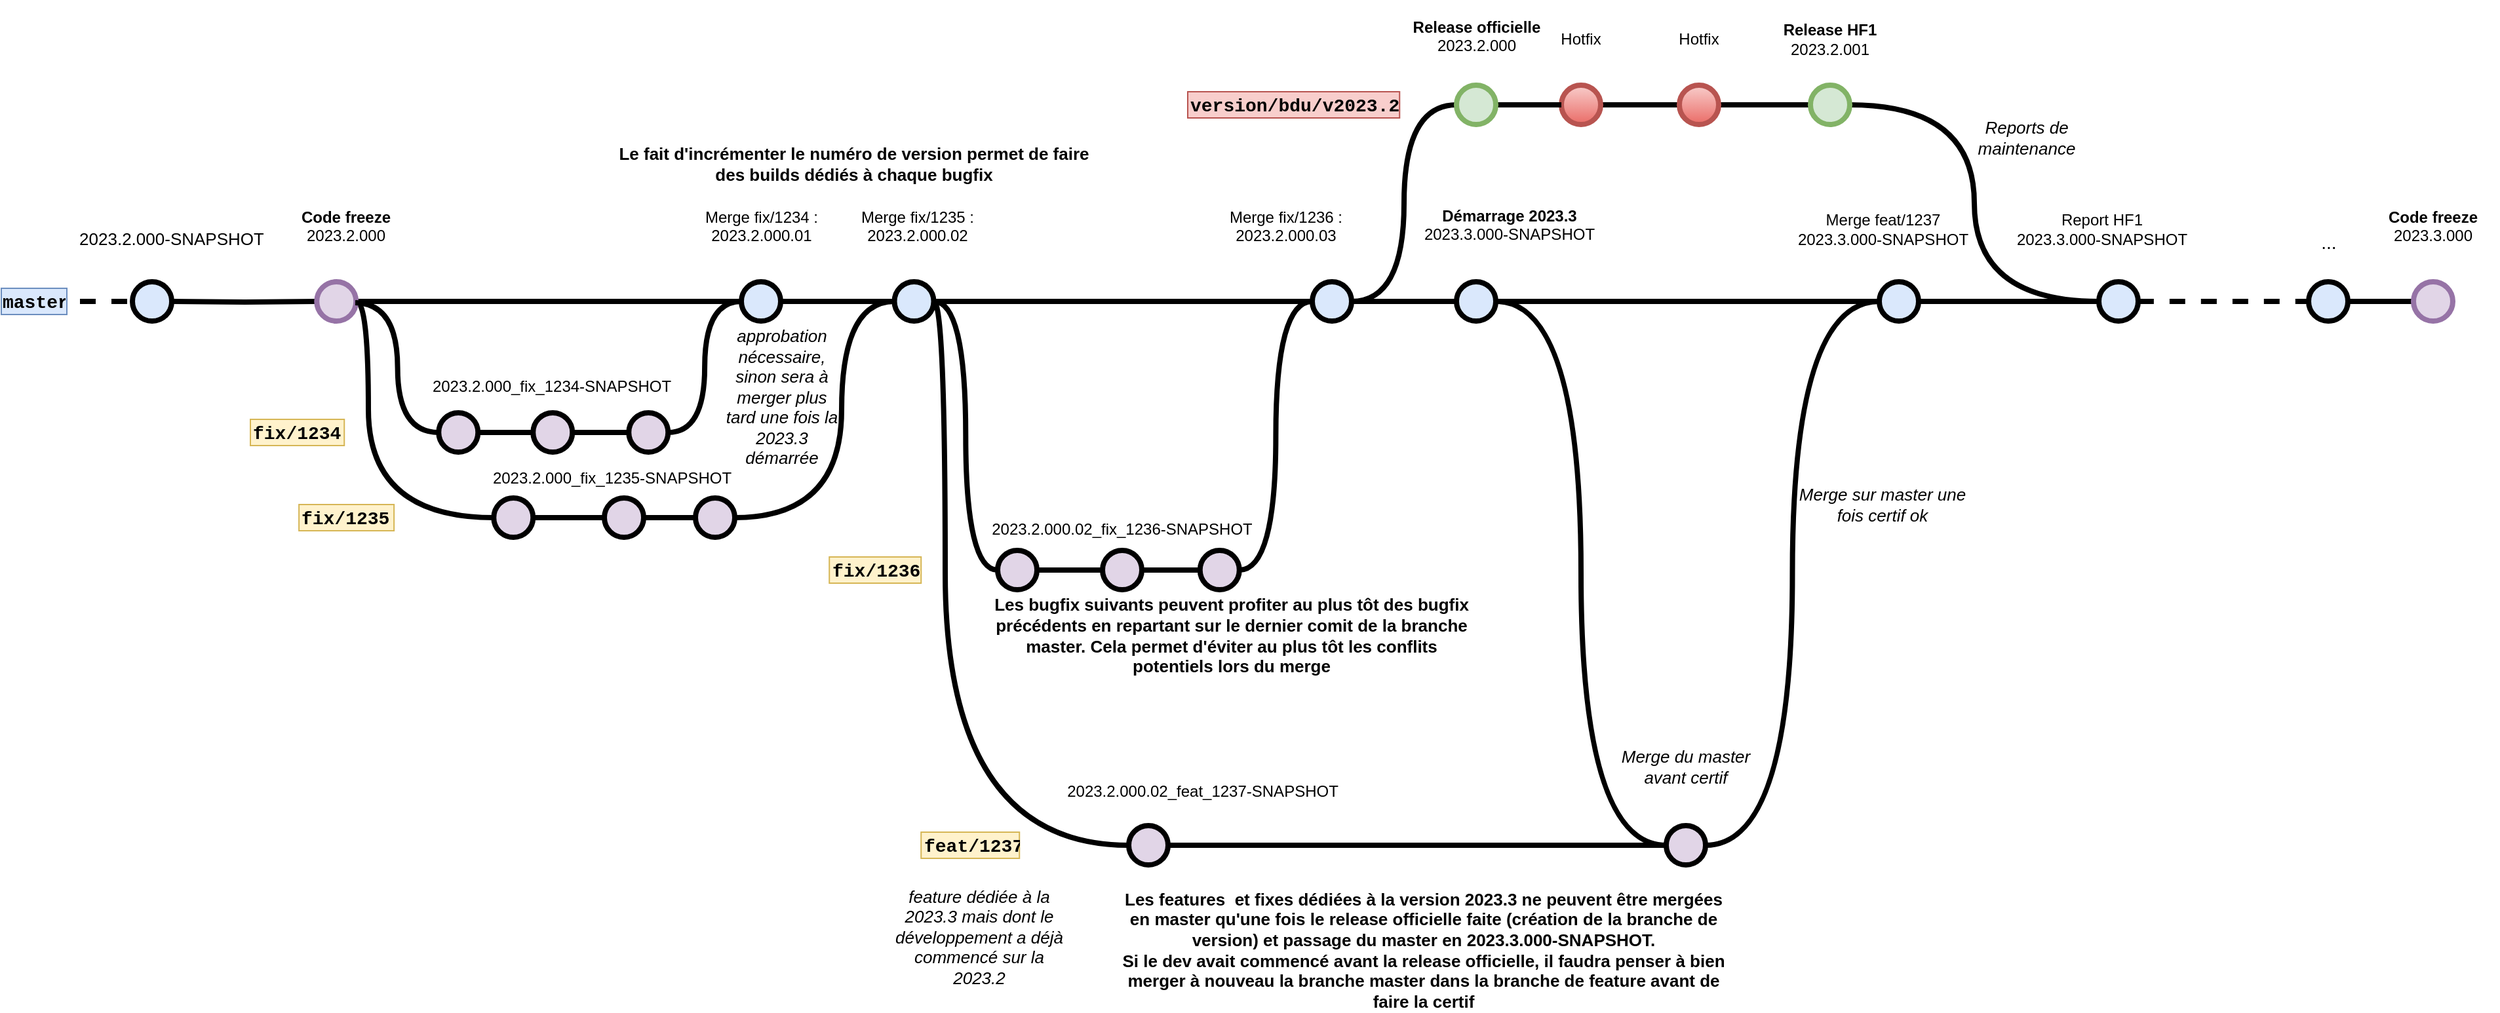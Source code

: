 <mxfile version="21.3.7" type="github">
  <diagram id="yPxyJZ8AM_hMuL3Unpa9" name="simple gitflow">
    <mxGraphModel dx="1912" dy="1072" grid="1" gridSize="10" guides="1" tooltips="1" connect="1" arrows="1" fold="1" page="1" pageScale="1" pageWidth="1100" pageHeight="850" math="0" shadow="0">
      <root>
        <mxCell id="0" />
        <mxCell id="1" parent="0" />
        <mxCell id="kNyc37dz9Y1JkBd23-l--1" value="" style="edgeStyle=orthogonalEdgeStyle;rounded=0;html=1;jettySize=auto;orthogonalLoop=1;plain-blue;endArrow=none;endFill=0;strokeWidth=4;strokeColor=#000000;" parent="1" target="kNyc37dz9Y1JkBd23-l--5" edge="1">
          <mxGeometry x="144.5" y="250" as="geometry">
            <mxPoint x="140" y="250" as="sourcePoint" />
          </mxGeometry>
        </mxCell>
        <mxCell id="kNyc37dz9Y1JkBd23-l--4" value="" style="edgeStyle=orthogonalEdgeStyle;curved=1;rounded=0;orthogonalLoop=1;jettySize=auto;html=1;endArrow=none;endFill=0;strokeWidth=4;fontFamily=Courier New;fontSize=16;" parent="1" source="kNyc37dz9Y1JkBd23-l--5" target="kNyc37dz9Y1JkBd23-l--8" edge="1">
          <mxGeometry relative="1" as="geometry" />
        </mxCell>
        <mxCell id="kNyc37dz9Y1JkBd23-l--71" style="edgeStyle=orthogonalEdgeStyle;shape=connector;curved=1;rounded=0;orthogonalLoop=1;jettySize=auto;html=1;entryX=0;entryY=0.5;entryDx=0;entryDy=0;entryPerimeter=0;labelBackgroundColor=default;strokeColor=default;strokeWidth=4;fontFamily=Courier New;fontSize=16;fontColor=default;endArrow=none;endFill=0;" parent="1" source="kNyc37dz9Y1JkBd23-l--5" target="kNyc37dz9Y1JkBd23-l--38" edge="1">
          <mxGeometry relative="1" as="geometry">
            <Array as="points">
              <mxPoint x="290" y="250" />
              <mxPoint x="290" y="415" />
            </Array>
          </mxGeometry>
        </mxCell>
        <mxCell id="kNyc37dz9Y1JkBd23-l--5" value="" style="verticalLabelPosition=bottom;verticalAlign=top;html=1;strokeWidth=4;shape=mxgraph.flowchart.on-page_reference;strokeColor=#9673a6;fillColor=#e1d5e7;" parent="1" vertex="1">
          <mxGeometry x="250.62" y="235" width="30" height="30" as="geometry" />
        </mxCell>
        <mxCell id="kNyc37dz9Y1JkBd23-l--57" value="" style="edgeStyle=orthogonalEdgeStyle;shape=connector;curved=1;rounded=0;orthogonalLoop=1;jettySize=auto;html=1;labelBackgroundColor=default;strokeColor=default;strokeWidth=4;fontFamily=Courier New;fontSize=16;fontColor=default;endArrow=none;endFill=0;" parent="1" source="kNyc37dz9Y1JkBd23-l--8" target="kNyc37dz9Y1JkBd23-l--53" edge="1">
          <mxGeometry relative="1" as="geometry" />
        </mxCell>
        <mxCell id="kNyc37dz9Y1JkBd23-l--8" value="" style="verticalLabelPosition=bottom;verticalAlign=top;html=1;strokeWidth=4;shape=mxgraph.flowchart.on-page_reference;plain-blue;gradientColor=none;strokeColor=#000000;" parent="1" vertex="1">
          <mxGeometry x="574.5" y="235" width="30" height="30" as="geometry" />
        </mxCell>
        <mxCell id="kNyc37dz9Y1JkBd23-l--12" value="" style="edgeStyle=orthogonalEdgeStyle;rounded=0;html=1;jettySize=auto;orthogonalLoop=1;strokeWidth=4;endArrow=none;endFill=0;dashed=1;" parent="1" edge="1">
          <mxGeometry x="44.5" y="250" as="geometry">
            <mxPoint x="70" y="250" as="sourcePoint" />
            <mxPoint x="114.5" y="250" as="targetPoint" />
          </mxGeometry>
        </mxCell>
        <mxCell id="kNyc37dz9Y1JkBd23-l--13" value="master" style="text;html=1;strokeColor=#6c8ebf;fillColor=#dae8fc;align=center;verticalAlign=middle;whiteSpace=wrap;overflow=hidden;fontSize=14;fontStyle=1;fontFamily=Courier New;" parent="1" vertex="1">
          <mxGeometry x="10" y="240" width="50" height="20" as="geometry" />
        </mxCell>
        <mxCell id="kNyc37dz9Y1JkBd23-l--14" style="edgeStyle=orthogonalEdgeStyle;curved=1;rounded=0;html=1;exitX=1;exitY=0.5;exitPerimeter=0;entryX=0;entryY=0.5;entryPerimeter=0;endArrow=none;endFill=0;jettySize=auto;orthogonalLoop=1;strokeWidth=4;fontSize=15;" parent="1" source="kNyc37dz9Y1JkBd23-l--15" target="kNyc37dz9Y1JkBd23-l--17" edge="1">
          <mxGeometry relative="1" as="geometry" />
        </mxCell>
        <mxCell id="kNyc37dz9Y1JkBd23-l--15" value="" style="verticalLabelPosition=bottom;verticalAlign=top;html=1;strokeWidth=4;shape=mxgraph.flowchart.on-page_reference;plain-purple;gradientColor=none;strokeColor=#000000;" parent="1" vertex="1">
          <mxGeometry x="343.63" y="335" width="30" height="30" as="geometry" />
        </mxCell>
        <mxCell id="kNyc37dz9Y1JkBd23-l--16" style="edgeStyle=orthogonalEdgeStyle;curved=1;rounded=0;html=1;exitX=1;exitY=0.5;exitPerimeter=0;entryX=0;entryY=0.5;entryPerimeter=0;endArrow=none;endFill=0;jettySize=auto;orthogonalLoop=1;strokeWidth=4;fontSize=15;" parent="1" source="kNyc37dz9Y1JkBd23-l--17" target="kNyc37dz9Y1JkBd23-l--19" edge="1">
          <mxGeometry relative="1" as="geometry" />
        </mxCell>
        <mxCell id="kNyc37dz9Y1JkBd23-l--17" value="" style="verticalLabelPosition=bottom;verticalAlign=top;html=1;strokeWidth=4;shape=mxgraph.flowchart.on-page_reference;plain-purple;gradientColor=none;strokeColor=#000000;" parent="1" vertex="1">
          <mxGeometry x="415.63" y="335" width="30" height="30" as="geometry" />
        </mxCell>
        <mxCell id="kNyc37dz9Y1JkBd23-l--19" value="" style="verticalLabelPosition=bottom;verticalAlign=top;html=1;strokeWidth=4;shape=mxgraph.flowchart.on-page_reference;plain-purple;gradientColor=none;strokeColor=#000000;" parent="1" vertex="1">
          <mxGeometry x="488.63" y="335" width="30" height="30" as="geometry" />
        </mxCell>
        <mxCell id="kNyc37dz9Y1JkBd23-l--20" value="&lt;div&gt;fix/1234&lt;/div&gt;" style="text;html=1;strokeColor=#d6b656;fillColor=#fff2cc;align=left;verticalAlign=middle;whiteSpace=wrap;overflow=hidden;fontSize=14;fontStyle=1;fontFamily=Courier New;" parent="1" vertex="1">
          <mxGeometry x="200" y="340" width="71.62" height="20" as="geometry" />
        </mxCell>
        <mxCell id="kNyc37dz9Y1JkBd23-l--23" value="&lt;div style=&quot;font-size: 13px;&quot;&gt;2023.2.000-SNAPSHOT&lt;/div&gt;&lt;div style=&quot;font-size: 13px;&quot;&gt;&lt;br style=&quot;font-size: 13px;&quot;&gt;&lt;/div&gt;" style="text;html=1;strokeColor=none;fillColor=none;align=center;verticalAlign=middle;whiteSpace=wrap;overflow=hidden;fontSize=13;" parent="1" vertex="1">
          <mxGeometry x="59.5" y="185" width="160" height="50" as="geometry" />
        </mxCell>
        <mxCell id="kNyc37dz9Y1JkBd23-l--30" value="&lt;div style=&quot;font-size: 12px;&quot;&gt;&lt;b&gt;Code freeze&lt;/b&gt; &lt;br style=&quot;font-size: 12px;&quot;&gt;&lt;/div&gt;&lt;div style=&quot;font-size: 12px;&quot;&gt;2023.2.000&lt;/div&gt;&lt;div style=&quot;font-size: 12px;&quot;&gt;&lt;br style=&quot;font-size: 12px;&quot;&gt;&lt;/div&gt;" style="text;html=1;strokeColor=none;fillColor=none;align=center;verticalAlign=middle;whiteSpace=wrap;overflow=hidden;fontSize=12;" parent="1" vertex="1">
          <mxGeometry x="223.31" y="160" width="100" height="80" as="geometry" />
        </mxCell>
        <mxCell id="kNyc37dz9Y1JkBd23-l--33" style="edgeStyle=orthogonalEdgeStyle;curved=1;rounded=0;html=1;entryX=0;entryY=0.5;entryPerimeter=0;endArrow=none;endFill=0;jettySize=auto;orthogonalLoop=1;strokeWidth=4;fontSize=15;entryDx=0;entryDy=0;" parent="1" target="kNyc37dz9Y1JkBd23-l--15" edge="1">
          <mxGeometry relative="1" as="geometry">
            <mxPoint x="280" y="251" as="sourcePoint" />
            <mxPoint x="477" y="330" as="targetPoint" />
          </mxGeometry>
        </mxCell>
        <mxCell id="kNyc37dz9Y1JkBd23-l--35" style="edgeStyle=orthogonalEdgeStyle;curved=1;rounded=0;html=1;entryX=0;entryY=0.5;entryPerimeter=0;endArrow=none;endFill=0;jettySize=auto;orthogonalLoop=1;strokeWidth=4;fontSize=15;entryDx=0;entryDy=0;" parent="1" source="kNyc37dz9Y1JkBd23-l--19" target="kNyc37dz9Y1JkBd23-l--8" edge="1">
          <mxGeometry relative="1" as="geometry">
            <mxPoint x="678.75" y="350" as="sourcePoint" />
            <mxPoint x="720.75" y="270" as="targetPoint" />
          </mxGeometry>
        </mxCell>
        <mxCell id="kNyc37dz9Y1JkBd23-l--36" value="&lt;div style=&quot;font-size: 12px;&quot;&gt;Merge fix/1234 :&lt;br style=&quot;font-size: 12px;&quot;&gt;&lt;/div&gt;&lt;div style=&quot;font-size: 12px;&quot;&gt;2023.2.000.01&lt;/div&gt;&lt;div style=&quot;font-size: 12px;&quot;&gt;&lt;br style=&quot;font-size: 12px;&quot;&gt;&lt;/div&gt;" style="text;html=1;strokeColor=none;fillColor=none;align=center;verticalAlign=middle;whiteSpace=wrap;overflow=hidden;fontSize=12;" parent="1" vertex="1">
          <mxGeometry x="539.5" y="175" width="100" height="50" as="geometry" />
        </mxCell>
        <mxCell id="kNyc37dz9Y1JkBd23-l--37" style="edgeStyle=orthogonalEdgeStyle;curved=1;rounded=0;html=1;exitX=1;exitY=0.5;exitPerimeter=0;entryX=0;entryY=0.5;entryPerimeter=0;endArrow=none;endFill=0;jettySize=auto;orthogonalLoop=1;strokeWidth=4;fontSize=15;" parent="1" source="kNyc37dz9Y1JkBd23-l--38" target="kNyc37dz9Y1JkBd23-l--40" edge="1">
          <mxGeometry relative="1" as="geometry" />
        </mxCell>
        <mxCell id="kNyc37dz9Y1JkBd23-l--38" value="" style="verticalLabelPosition=bottom;verticalAlign=top;html=1;strokeWidth=4;shape=mxgraph.flowchart.on-page_reference;plain-purple;gradientColor=none;strokeColor=#000000;" parent="1" vertex="1">
          <mxGeometry x="385.63" y="400" width="30" height="30" as="geometry" />
        </mxCell>
        <mxCell id="kNyc37dz9Y1JkBd23-l--39" style="edgeStyle=orthogonalEdgeStyle;curved=1;rounded=0;html=1;exitX=1;exitY=0.5;exitPerimeter=0;entryX=0;entryY=0.5;entryPerimeter=0;endArrow=none;endFill=0;jettySize=auto;orthogonalLoop=1;strokeWidth=4;fontSize=15;" parent="1" source="kNyc37dz9Y1JkBd23-l--40" target="kNyc37dz9Y1JkBd23-l--41" edge="1">
          <mxGeometry relative="1" as="geometry" />
        </mxCell>
        <mxCell id="kNyc37dz9Y1JkBd23-l--40" value="" style="verticalLabelPosition=bottom;verticalAlign=top;html=1;strokeWidth=4;shape=mxgraph.flowchart.on-page_reference;plain-purple;gradientColor=none;strokeColor=#000000;" parent="1" vertex="1">
          <mxGeometry x="470" y="400" width="30" height="30" as="geometry" />
        </mxCell>
        <mxCell id="kNyc37dz9Y1JkBd23-l--59" style="edgeStyle=orthogonalEdgeStyle;shape=connector;curved=1;rounded=0;orthogonalLoop=1;jettySize=auto;html=1;entryX=0;entryY=0.5;entryDx=0;entryDy=0;entryPerimeter=0;labelBackgroundColor=default;strokeColor=default;strokeWidth=4;fontFamily=Courier New;fontSize=16;fontColor=default;endArrow=none;endFill=0;" parent="1" source="kNyc37dz9Y1JkBd23-l--41" target="kNyc37dz9Y1JkBd23-l--53" edge="1">
          <mxGeometry relative="1" as="geometry">
            <Array as="points">
              <mxPoint x="651" y="415" />
              <mxPoint x="651" y="250" />
            </Array>
          </mxGeometry>
        </mxCell>
        <mxCell id="kNyc37dz9Y1JkBd23-l--41" value="" style="verticalLabelPosition=bottom;verticalAlign=top;html=1;strokeWidth=4;shape=mxgraph.flowchart.on-page_reference;plain-purple;gradientColor=none;strokeColor=#000000;" parent="1" vertex="1">
          <mxGeometry x="539.5" y="400" width="30" height="30" as="geometry" />
        </mxCell>
        <mxCell id="kNyc37dz9Y1JkBd23-l--42" value="&lt;div&gt;fix/1235&lt;/div&gt;" style="text;html=1;strokeColor=#d6b656;fillColor=#fff2cc;align=left;verticalAlign=middle;whiteSpace=wrap;overflow=hidden;fontSize=14;fontStyle=1;fontFamily=Courier New;" parent="1" vertex="1">
          <mxGeometry x="237.06" y="405" width="72.5" height="20" as="geometry" />
        </mxCell>
        <mxCell id="kNyc37dz9Y1JkBd23-l--62" value="" style="edgeStyle=orthogonalEdgeStyle;shape=connector;curved=1;rounded=0;orthogonalLoop=1;jettySize=auto;html=1;labelBackgroundColor=default;strokeColor=default;strokeWidth=4;fontFamily=Courier New;fontSize=16;fontColor=default;endArrow=none;endFill=0;" parent="1" source="kNyc37dz9Y1JkBd23-l--53" target="kNyc37dz9Y1JkBd23-l--61" edge="1">
          <mxGeometry relative="1" as="geometry" />
        </mxCell>
        <mxCell id="kNyc37dz9Y1JkBd23-l--68" style="edgeStyle=orthogonalEdgeStyle;shape=connector;curved=1;rounded=0;orthogonalLoop=1;jettySize=auto;html=1;entryX=0;entryY=0.5;entryDx=0;entryDy=0;entryPerimeter=0;labelBackgroundColor=default;strokeColor=default;strokeWidth=4;fontFamily=Courier New;fontSize=16;fontColor=default;endArrow=none;endFill=0;" parent="1" source="kNyc37dz9Y1JkBd23-l--53" target="kNyc37dz9Y1JkBd23-l--64" edge="1">
          <mxGeometry relative="1" as="geometry" />
        </mxCell>
        <mxCell id="kNyc37dz9Y1JkBd23-l--53" value="" style="verticalLabelPosition=bottom;verticalAlign=top;html=1;strokeWidth=4;shape=mxgraph.flowchart.on-page_reference;plain-blue;gradientColor=none;strokeColor=#000000;" parent="1" vertex="1">
          <mxGeometry x="691.25" y="235" width="30" height="30" as="geometry" />
        </mxCell>
        <mxCell id="kNyc37dz9Y1JkBd23-l--60" value="&lt;div style=&quot;font-size: 12px;&quot;&gt;Merge fix/1235 :&lt;br style=&quot;font-size: 12px;&quot;&gt;&lt;/div&gt;&lt;div style=&quot;font-size: 12px;&quot;&gt;2023.2.000.02&lt;/div&gt;&lt;div style=&quot;font-size: 12px;&quot;&gt;&lt;br style=&quot;font-size: 12px;&quot;&gt;&lt;/div&gt;" style="text;html=1;strokeColor=none;fillColor=none;align=center;verticalAlign=middle;whiteSpace=wrap;overflow=hidden;fontSize=12;" parent="1" vertex="1">
          <mxGeometry x="659" y="160" width="100" height="80" as="geometry" />
        </mxCell>
        <mxCell id="kNyc37dz9Y1JkBd23-l--83" style="edgeStyle=orthogonalEdgeStyle;shape=connector;curved=1;rounded=0;orthogonalLoop=1;jettySize=auto;html=1;entryX=0;entryY=0.5;entryDx=0;entryDy=0;entryPerimeter=0;labelBackgroundColor=default;strokeColor=default;strokeWidth=4;fontFamily=Courier New;fontSize=16;fontColor=default;endArrow=none;endFill=0;" parent="1" source="kNyc37dz9Y1JkBd23-l--61" target="kNyc37dz9Y1JkBd23-l--84" edge="1">
          <mxGeometry relative="1" as="geometry">
            <mxPoint x="1100" y="100" as="targetPoint" />
          </mxGeometry>
        </mxCell>
        <mxCell id="kNyc37dz9Y1JkBd23-l--105" style="edgeStyle=orthogonalEdgeStyle;shape=connector;curved=1;rounded=0;orthogonalLoop=1;jettySize=auto;html=1;entryX=0;entryY=0.5;entryDx=0;entryDy=0;entryPerimeter=0;labelBackgroundColor=default;strokeColor=default;strokeWidth=4;fontFamily=Courier New;fontSize=16;fontColor=default;endArrow=none;endFill=0;" parent="1" source="kNyc37dz9Y1JkBd23-l--61" target="kNyc37dz9Y1JkBd23-l--100" edge="1">
          <mxGeometry relative="1" as="geometry" />
        </mxCell>
        <mxCell id="kNyc37dz9Y1JkBd23-l--61" value="" style="verticalLabelPosition=bottom;verticalAlign=top;html=1;strokeWidth=4;shape=mxgraph.flowchart.on-page_reference;plain-blue;gradientColor=none;strokeColor=#000000;" parent="1" vertex="1">
          <mxGeometry x="1010" y="235" width="30" height="30" as="geometry" />
        </mxCell>
        <mxCell id="kNyc37dz9Y1JkBd23-l--63" style="edgeStyle=orthogonalEdgeStyle;curved=1;rounded=0;html=1;exitX=1;exitY=0.5;exitPerimeter=0;entryX=0;entryY=0.5;entryPerimeter=0;endArrow=none;endFill=0;jettySize=auto;orthogonalLoop=1;strokeWidth=4;fontSize=15;" parent="1" source="kNyc37dz9Y1JkBd23-l--64" target="kNyc37dz9Y1JkBd23-l--66" edge="1">
          <mxGeometry relative="1" as="geometry" />
        </mxCell>
        <mxCell id="kNyc37dz9Y1JkBd23-l--64" value="" style="verticalLabelPosition=bottom;verticalAlign=top;html=1;strokeWidth=4;shape=mxgraph.flowchart.on-page_reference;plain-purple;gradientColor=none;strokeColor=#000000;" parent="1" vertex="1">
          <mxGeometry x="770" y="440" width="30" height="30" as="geometry" />
        </mxCell>
        <mxCell id="kNyc37dz9Y1JkBd23-l--65" style="edgeStyle=orthogonalEdgeStyle;curved=1;rounded=0;html=1;exitX=1;exitY=0.5;exitPerimeter=0;entryX=0;entryY=0.5;entryPerimeter=0;endArrow=none;endFill=0;jettySize=auto;orthogonalLoop=1;strokeWidth=4;fontSize=15;" parent="1" source="kNyc37dz9Y1JkBd23-l--66" target="kNyc37dz9Y1JkBd23-l--67" edge="1">
          <mxGeometry relative="1" as="geometry" />
        </mxCell>
        <mxCell id="kNyc37dz9Y1JkBd23-l--66" value="" style="verticalLabelPosition=bottom;verticalAlign=top;html=1;strokeWidth=4;shape=mxgraph.flowchart.on-page_reference;plain-purple;gradientColor=none;strokeColor=#000000;" parent="1" vertex="1">
          <mxGeometry x="850" y="440" width="30" height="30" as="geometry" />
        </mxCell>
        <mxCell id="kNyc37dz9Y1JkBd23-l--69" style="edgeStyle=orthogonalEdgeStyle;shape=connector;curved=1;rounded=0;orthogonalLoop=1;jettySize=auto;html=1;entryX=0;entryY=0.5;entryDx=0;entryDy=0;entryPerimeter=0;labelBackgroundColor=default;strokeColor=default;strokeWidth=4;fontFamily=Courier New;fontSize=16;fontColor=default;endArrow=none;endFill=0;" parent="1" source="kNyc37dz9Y1JkBd23-l--67" target="kNyc37dz9Y1JkBd23-l--61" edge="1">
          <mxGeometry relative="1" as="geometry" />
        </mxCell>
        <mxCell id="kNyc37dz9Y1JkBd23-l--67" value="" style="verticalLabelPosition=bottom;verticalAlign=top;html=1;strokeWidth=4;shape=mxgraph.flowchart.on-page_reference;plain-purple;gradientColor=none;strokeColor=#000000;" parent="1" vertex="1">
          <mxGeometry x="924.37" y="440" width="30" height="30" as="geometry" />
        </mxCell>
        <mxCell id="kNyc37dz9Y1JkBd23-l--70" value="&lt;div style=&quot;font-size: 12px;&quot;&gt;Merge fix/1236 :&lt;br style=&quot;font-size: 12px;&quot;&gt;&lt;/div&gt;&lt;div style=&quot;font-size: 12px;&quot;&gt;2023.2.000.03&lt;/div&gt;&lt;div style=&quot;font-size: 12px;&quot;&gt;&lt;br style=&quot;font-size: 12px;&quot;&gt;&lt;/div&gt;" style="text;html=1;strokeColor=none;fillColor=none;align=center;verticalAlign=middle;whiteSpace=wrap;overflow=hidden;fontSize=12;" parent="1" vertex="1">
          <mxGeometry x="940" y="160" width="100" height="80" as="geometry" />
        </mxCell>
        <mxCell id="kNyc37dz9Y1JkBd23-l--93" value="" style="edgeStyle=orthogonalEdgeStyle;shape=connector;curved=1;rounded=0;orthogonalLoop=1;jettySize=auto;html=1;labelBackgroundColor=default;strokeColor=default;strokeWidth=4;fontFamily=Courier New;fontSize=16;fontColor=default;endArrow=none;endFill=0;" parent="1" source="kNyc37dz9Y1JkBd23-l--82" target="kNyc37dz9Y1JkBd23-l--90" edge="1">
          <mxGeometry relative="1" as="geometry" />
        </mxCell>
        <mxCell id="kNyc37dz9Y1JkBd23-l--82" value="" style="verticalLabelPosition=bottom;verticalAlign=top;html=1;strokeWidth=4;shape=mxgraph.flowchart.on-page_reference;plain-blue;gradientColor=#EA6B66;strokeColor=#B85450;fillColor=#F8CECC;" parent="1" vertex="1">
          <mxGeometry x="1200" y="85" width="30" height="30" as="geometry" />
        </mxCell>
        <mxCell id="kNyc37dz9Y1JkBd23-l--86" style="edgeStyle=orthogonalEdgeStyle;shape=connector;curved=1;rounded=0;orthogonalLoop=1;jettySize=auto;html=1;entryX=0;entryY=0.5;entryDx=0;entryDy=0;entryPerimeter=0;labelBackgroundColor=default;strokeColor=default;strokeWidth=4;fontFamily=Courier New;fontSize=16;fontColor=default;endArrow=none;endFill=0;" parent="1" source="kNyc37dz9Y1JkBd23-l--84" target="kNyc37dz9Y1JkBd23-l--82" edge="1">
          <mxGeometry relative="1" as="geometry" />
        </mxCell>
        <mxCell id="kNyc37dz9Y1JkBd23-l--84" value="" style="verticalLabelPosition=bottom;verticalAlign=top;html=1;strokeWidth=4;shape=mxgraph.flowchart.on-page_reference;strokeColor=#82b366;fillColor=#d5e8d4;" parent="1" vertex="1">
          <mxGeometry x="1120" y="85" width="30" height="30" as="geometry" />
        </mxCell>
        <mxCell id="kNyc37dz9Y1JkBd23-l--85" value="&lt;div style=&quot;font-size: 12px;&quot;&gt;&lt;b&gt;Release officielle&lt;/b&gt;&lt;br style=&quot;font-size: 12px;&quot;&gt;&lt;/div&gt;&lt;div style=&quot;font-size: 12px;&quot;&gt;2023.2.000&lt;/div&gt;&lt;div style=&quot;font-size: 12px;&quot;&gt;&lt;br style=&quot;font-size: 12px;&quot;&gt;&lt;/div&gt;" style="text;html=1;strokeColor=none;fillColor=none;align=center;verticalAlign=middle;whiteSpace=wrap;overflow=hidden;fontSize=12;" parent="1" vertex="1">
          <mxGeometry x="1082.5" y="20" width="105" height="70" as="geometry" />
        </mxCell>
        <mxCell id="kNyc37dz9Y1JkBd23-l--107" style="edgeStyle=orthogonalEdgeStyle;shape=connector;curved=1;rounded=0;orthogonalLoop=1;jettySize=auto;html=1;entryX=0;entryY=0.5;entryDx=0;entryDy=0;entryPerimeter=0;labelBackgroundColor=default;strokeColor=default;strokeWidth=4;fontFamily=Courier New;fontSize=16;fontColor=default;endArrow=none;endFill=0;" parent="1" source="kNyc37dz9Y1JkBd23-l--90" target="kNyc37dz9Y1JkBd23-l--106" edge="1">
          <mxGeometry relative="1" as="geometry" />
        </mxCell>
        <mxCell id="kNyc37dz9Y1JkBd23-l--90" value="" style="verticalLabelPosition=bottom;verticalAlign=top;html=1;strokeWidth=4;shape=mxgraph.flowchart.on-page_reference;plain-blue;gradientColor=#EA6B66;strokeColor=#B85450;fillColor=#F8CECC;" parent="1" vertex="1">
          <mxGeometry x="1290" y="85" width="30" height="30" as="geometry" />
        </mxCell>
        <mxCell id="kNyc37dz9Y1JkBd23-l--94" value="&lt;div&gt;fix/1236&lt;/div&gt;" style="text;html=1;strokeColor=#d6b656;fillColor=#fff2cc;align=left;verticalAlign=middle;whiteSpace=wrap;overflow=hidden;fontSize=14;fontStyle=1;fontFamily=Courier New;" parent="1" vertex="1">
          <mxGeometry x="641.62" y="445" width="70" height="20" as="geometry" />
        </mxCell>
        <mxCell id="kNyc37dz9Y1JkBd23-l--97" value="version/bdu/v2023.2" style="text;html=1;strokeColor=#b85450;fillColor=#f8cecc;align=left;verticalAlign=middle;whiteSpace=wrap;overflow=hidden;fontSize=14;fontStyle=1;fontFamily=Courier New;" parent="1" vertex="1">
          <mxGeometry x="915.0" y="90" width="161.62" height="20" as="geometry" />
        </mxCell>
        <mxCell id="kNyc37dz9Y1JkBd23-l--98" value="Hotfix" style="text;html=1;strokeColor=none;fillColor=none;align=center;verticalAlign=middle;whiteSpace=wrap;overflow=hidden;fontSize=12;" parent="1" vertex="1">
          <mxGeometry x="1165" y="20" width="100" height="60" as="geometry" />
        </mxCell>
        <mxCell id="kNyc37dz9Y1JkBd23-l--99" value="&lt;div style=&quot;font-size: 12px;&quot;&gt;Hotfix&lt;/div&gt;" style="text;html=1;strokeColor=none;fillColor=none;align=center;verticalAlign=middle;whiteSpace=wrap;overflow=hidden;fontSize=12;" parent="1" vertex="1">
          <mxGeometry x="1255" y="20" width="100" height="60" as="geometry" />
        </mxCell>
        <mxCell id="kNyc37dz9Y1JkBd23-l--123" style="edgeStyle=orthogonalEdgeStyle;shape=connector;curved=1;rounded=0;orthogonalLoop=1;jettySize=auto;html=1;labelBackgroundColor=default;strokeColor=default;strokeWidth=4;fontFamily=Courier New;fontSize=16;fontColor=default;endArrow=none;endFill=0;" parent="1" source="kNyc37dz9Y1JkBd23-l--100" target="kNyc37dz9Y1JkBd23-l--109" edge="1">
          <mxGeometry relative="1" as="geometry" />
        </mxCell>
        <mxCell id="kNyc37dz9Y1JkBd23-l--152" style="edgeStyle=orthogonalEdgeStyle;shape=connector;curved=1;rounded=0;orthogonalLoop=1;jettySize=auto;html=1;entryX=0;entryY=0.5;entryDx=0;entryDy=0;entryPerimeter=0;labelBackgroundColor=default;strokeColor=default;strokeWidth=4;fontFamily=Courier New;fontSize=16;fontColor=default;endArrow=none;endFill=0;" parent="1" source="kNyc37dz9Y1JkBd23-l--100" target="kNyc37dz9Y1JkBd23-l--113" edge="1">
          <mxGeometry relative="1" as="geometry" />
        </mxCell>
        <mxCell id="kNyc37dz9Y1JkBd23-l--100" value="" style="verticalLabelPosition=bottom;verticalAlign=top;html=1;strokeWidth=4;shape=mxgraph.flowchart.on-page_reference;plain-blue;gradientColor=none;strokeColor=#000000;" parent="1" vertex="1">
          <mxGeometry x="1120" y="235" width="30" height="30" as="geometry" />
        </mxCell>
        <mxCell id="kNyc37dz9Y1JkBd23-l--104" value="&lt;div style=&quot;font-size: 12px;&quot;&gt;&lt;b&gt;Démarrage 2023.3&lt;/b&gt;&lt;br style=&quot;font-size: 12px;&quot;&gt;&lt;/div&gt;&lt;div style=&quot;font-size: 12px;&quot;&gt;2023.3.000-SNAPSHOT&lt;/div&gt;&lt;div style=&quot;font-size: 12px;&quot;&gt;&lt;br style=&quot;font-size: 12px;&quot;&gt;&lt;/div&gt;" style="text;html=1;strokeColor=none;fillColor=none;align=center;verticalAlign=middle;whiteSpace=wrap;overflow=hidden;fontSize=12;" parent="1" vertex="1">
          <mxGeometry x="1082.5" y="175" width="155" height="40" as="geometry" />
        </mxCell>
        <mxCell id="kNyc37dz9Y1JkBd23-l--128" style="edgeStyle=orthogonalEdgeStyle;shape=connector;curved=1;rounded=0;orthogonalLoop=1;jettySize=auto;html=1;entryX=0;entryY=0.5;entryDx=0;entryDy=0;entryPerimeter=0;labelBackgroundColor=default;strokeColor=default;strokeWidth=4;fontFamily=Courier New;fontSize=16;fontColor=default;endArrow=none;endFill=0;" parent="1" source="kNyc37dz9Y1JkBd23-l--106" target="kNyc37dz9Y1JkBd23-l--124" edge="1">
          <mxGeometry relative="1" as="geometry" />
        </mxCell>
        <mxCell id="kNyc37dz9Y1JkBd23-l--106" value="" style="verticalLabelPosition=bottom;verticalAlign=top;html=1;strokeWidth=4;shape=mxgraph.flowchart.on-page_reference;strokeColor=#82b366;fillColor=#d5e8d4;" parent="1" vertex="1">
          <mxGeometry x="1390" y="85" width="30" height="30" as="geometry" />
        </mxCell>
        <mxCell id="kNyc37dz9Y1JkBd23-l--108" value="&lt;div style=&quot;font-size: 12px;&quot;&gt;&lt;b&gt;Release HF1 &lt;/b&gt;&lt;br style=&quot;font-size: 12px;&quot;&gt;&lt;/div&gt;&lt;div style=&quot;font-size: 12px;&quot;&gt;2023.2.001&lt;/div&gt;" style="text;html=1;strokeColor=none;fillColor=none;align=center;verticalAlign=middle;whiteSpace=wrap;overflow=hidden;fontSize=12;" parent="1" vertex="1">
          <mxGeometry x="1355" y="20" width="100" height="60" as="geometry" />
        </mxCell>
        <mxCell id="kNyc37dz9Y1JkBd23-l--127" style="edgeStyle=orthogonalEdgeStyle;shape=connector;curved=1;rounded=0;orthogonalLoop=1;jettySize=auto;html=1;entryX=0;entryY=0.5;entryDx=0;entryDy=0;entryPerimeter=0;labelBackgroundColor=default;strokeColor=default;strokeWidth=4;fontFamily=Courier New;fontSize=16;fontColor=default;endArrow=none;endFill=0;" parent="1" source="kNyc37dz9Y1JkBd23-l--109" target="kNyc37dz9Y1JkBd23-l--124" edge="1">
          <mxGeometry relative="1" as="geometry" />
        </mxCell>
        <mxCell id="kNyc37dz9Y1JkBd23-l--109" value="" style="verticalLabelPosition=bottom;verticalAlign=top;html=1;strokeWidth=4;shape=mxgraph.flowchart.on-page_reference;plain-blue;gradientColor=none;strokeColor=#000000;" parent="1" vertex="1">
          <mxGeometry x="1442.5" y="235" width="30" height="30" as="geometry" />
        </mxCell>
        <mxCell id="kNyc37dz9Y1JkBd23-l--110" style="edgeStyle=orthogonalEdgeStyle;curved=1;rounded=0;html=1;exitX=1;exitY=0.5;exitPerimeter=0;entryX=0;entryY=0.5;entryPerimeter=0;endArrow=none;endFill=0;jettySize=auto;orthogonalLoop=1;strokeWidth=4;fontSize=15;" parent="1" source="kNyc37dz9Y1JkBd23-l--111" target="kNyc37dz9Y1JkBd23-l--113" edge="1">
          <mxGeometry relative="1" as="geometry" />
        </mxCell>
        <mxCell id="kNyc37dz9Y1JkBd23-l--111" value="" style="verticalLabelPosition=bottom;verticalAlign=top;html=1;strokeWidth=4;shape=mxgraph.flowchart.on-page_reference;plain-purple;gradientColor=none;strokeColor=#000000;" parent="1" vertex="1">
          <mxGeometry x="870" y="650" width="30" height="30" as="geometry" />
        </mxCell>
        <mxCell id="kNyc37dz9Y1JkBd23-l--113" value="" style="verticalLabelPosition=bottom;verticalAlign=top;html=1;strokeWidth=4;shape=mxgraph.flowchart.on-page_reference;plain-purple;gradientColor=none;strokeColor=#000000;" parent="1" vertex="1">
          <mxGeometry x="1280" y="650" width="30" height="30" as="geometry" />
        </mxCell>
        <mxCell id="kNyc37dz9Y1JkBd23-l--117" style="edgeStyle=orthogonalEdgeStyle;shape=connector;curved=1;rounded=0;orthogonalLoop=1;jettySize=auto;html=1;entryX=0;entryY=0.5;entryDx=0;entryDy=0;entryPerimeter=0;labelBackgroundColor=default;strokeColor=default;strokeWidth=4;fontFamily=Courier New;fontSize=16;fontColor=default;endArrow=none;endFill=0;exitX=1;exitY=0.5;exitDx=0;exitDy=0;exitPerimeter=0;" parent="1" source="kNyc37dz9Y1JkBd23-l--113" target="kNyc37dz9Y1JkBd23-l--109" edge="1">
          <mxGeometry relative="1" as="geometry">
            <mxPoint x="1347.5" y="665.059" as="sourcePoint" />
          </mxGeometry>
        </mxCell>
        <mxCell id="kNyc37dz9Y1JkBd23-l--118" value="&lt;div&gt;Merge feat/1237&lt;/div&gt;&lt;div&gt;2023.3.000-SNAPSHOT&lt;br&gt;&lt;/div&gt;" style="text;html=1;strokeColor=none;fillColor=none;align=center;verticalAlign=middle;whiteSpace=wrap;overflow=hidden;fontSize=12;" parent="1" vertex="1">
          <mxGeometry x="1367.5" y="175" width="155" height="40" as="geometry" />
        </mxCell>
        <mxCell id="kNyc37dz9Y1JkBd23-l--131" style="edgeStyle=orthogonalEdgeStyle;shape=connector;curved=1;rounded=0;orthogonalLoop=1;jettySize=auto;html=1;labelBackgroundColor=default;strokeColor=default;strokeWidth=4;fontFamily=Courier New;fontSize=16;fontColor=default;endArrow=none;endFill=0;dashed=1;" parent="1" source="kNyc37dz9Y1JkBd23-l--124" target="kNyc37dz9Y1JkBd23-l--130" edge="1">
          <mxGeometry relative="1" as="geometry" />
        </mxCell>
        <mxCell id="kNyc37dz9Y1JkBd23-l--124" value="" style="verticalLabelPosition=bottom;verticalAlign=top;html=1;strokeWidth=4;shape=mxgraph.flowchart.on-page_reference;plain-blue;gradientColor=none;strokeColor=#000000;" parent="1" vertex="1">
          <mxGeometry x="1610" y="235" width="30" height="30" as="geometry" />
        </mxCell>
        <mxCell id="kNyc37dz9Y1JkBd23-l--129" value="&lt;div&gt;Report HF1&lt;/div&gt;&lt;div&gt;2023.3.000-SNAPSHOT&lt;br&gt;&lt;/div&gt;" style="text;html=1;strokeColor=none;fillColor=none;align=center;verticalAlign=middle;whiteSpace=wrap;overflow=hidden;fontSize=12;" parent="1" vertex="1">
          <mxGeometry x="1535" y="175" width="155" height="40" as="geometry" />
        </mxCell>
        <mxCell id="kNyc37dz9Y1JkBd23-l--174" style="edgeStyle=orthogonalEdgeStyle;shape=connector;curved=1;rounded=0;orthogonalLoop=1;jettySize=auto;html=1;entryX=0;entryY=0.5;entryDx=0;entryDy=0;entryPerimeter=0;labelBackgroundColor=default;strokeColor=default;strokeWidth=4;fontFamily=Courier New;fontSize=16;fontColor=default;endArrow=none;endFill=0;" parent="1" source="kNyc37dz9Y1JkBd23-l--130" target="kNyc37dz9Y1JkBd23-l--171" edge="1">
          <mxGeometry relative="1" as="geometry" />
        </mxCell>
        <mxCell id="kNyc37dz9Y1JkBd23-l--130" value="" style="verticalLabelPosition=bottom;verticalAlign=top;html=1;strokeWidth=4;shape=mxgraph.flowchart.on-page_reference;plain-blue;gradientColor=none;strokeColor=#000000;fontFamily=Courier New;fontSize=16;fontColor=default;" parent="1" vertex="1">
          <mxGeometry x="1770" y="235" width="30" height="30" as="geometry" />
        </mxCell>
        <mxCell id="kNyc37dz9Y1JkBd23-l--132" value="..." style="text;html=1;strokeColor=none;fillColor=none;align=center;verticalAlign=middle;whiteSpace=wrap;overflow=hidden;fontSize=14;dashed=1;" parent="1" vertex="1">
          <mxGeometry x="1707.5" y="185" width="155" height="40" as="geometry" />
        </mxCell>
        <mxCell id="kNyc37dz9Y1JkBd23-l--136" value="Le fait d&#39;incrémenter le numéro de version permet de faire des builds dédiés à chaque bugfix" style="text;strokeColor=none;fillColor=none;html=1;align=center;verticalAlign=middle;whiteSpace=wrap;rounded=0;fontSize=13;fontFamily=Helvetica;fontColor=default;fontStyle=1" parent="1" vertex="1">
          <mxGeometry x="470.63" y="130" width="379.37" height="30" as="geometry" />
        </mxCell>
        <mxCell id="kNyc37dz9Y1JkBd23-l--139" value="Les bugfix suivants peuvent profiter au plus tôt des bugfix précédents en repartant sur le dernier comit de la branche master. Cela permet d&#39;éviter au plus tôt les conflits potentiels lors du merge" style="text;strokeColor=none;fillColor=none;html=1;align=center;verticalAlign=middle;whiteSpace=wrap;rounded=0;fontSize=13;fontFamily=Helvetica;fontColor=default;fontStyle=1" parent="1" vertex="1">
          <mxGeometry x="759" y="490" width="379.37" height="30" as="geometry" />
        </mxCell>
        <mxCell id="kNyc37dz9Y1JkBd23-l--140" value="Les features&amp;nbsp; et fixes dédiées à la version 2023.3 ne peuvent être mergées en master qu&#39;une fois le release officielle faite (création de la branche de version) et passage du master en 2023.3.000-SNAPSHOT.&lt;br&gt;Si le dev avait commencé avant la release officielle, il faudra penser à bien merger à nouveau la branche master dans la branche de feature avant de faire la certif" style="text;strokeColor=none;fillColor=none;html=1;align=center;verticalAlign=middle;whiteSpace=wrap;rounded=0;fontSize=13;fontFamily=Helvetica;fontColor=default;fontStyle=1" parent="1" vertex="1">
          <mxGeometry x="860" y="730" width="469.69" height="30" as="geometry" />
        </mxCell>
        <mxCell id="kNyc37dz9Y1JkBd23-l--156" value="&lt;div style=&quot;font-size: 12px;&quot;&gt;&amp;nbsp;&lt;br style=&quot;font-size: 12px;&quot;&gt;&lt;/div&gt;&lt;div style=&quot;font-size: 12px;&quot;&gt;2023.2.000_fix_1234-SNAPSHOT&lt;br&gt;&lt;/div&gt;&lt;div style=&quot;font-size: 12px;&quot;&gt;&lt;br style=&quot;font-size: 12px;&quot;&gt;&lt;/div&gt;" style="text;html=1;strokeColor=none;fillColor=none;align=center;verticalAlign=middle;whiteSpace=wrap;overflow=hidden;fontSize=12;" parent="1" vertex="1">
          <mxGeometry x="328.44" y="275" width="204.37" height="80" as="geometry" />
        </mxCell>
        <mxCell id="kNyc37dz9Y1JkBd23-l--157" value="&lt;div style=&quot;font-size: 12px;&quot;&gt;&amp;nbsp;&lt;br style=&quot;font-size: 12px;&quot;&gt;&lt;/div&gt;&lt;div style=&quot;font-size: 12px;&quot;&gt;2023.2.000_fix_1235-SNAPSHOT&lt;br&gt;&lt;/div&gt;&lt;div style=&quot;font-size: 12px;&quot;&gt;&lt;br style=&quot;font-size: 12px;&quot;&gt;&lt;/div&gt;" style="text;html=1;strokeColor=none;fillColor=none;align=center;verticalAlign=middle;whiteSpace=wrap;overflow=hidden;fontSize=12;" parent="1" vertex="1">
          <mxGeometry x="373.63" y="345" width="204.37" height="80" as="geometry" />
        </mxCell>
        <mxCell id="kNyc37dz9Y1JkBd23-l--158" value="&lt;div style=&quot;font-size: 12px;&quot;&gt;&amp;nbsp;&lt;br style=&quot;font-size: 12px;&quot;&gt;&lt;/div&gt;&lt;div style=&quot;font-size: 12px;&quot;&gt;2023.2.000.02_fix_1236-SNAPSHOT&lt;br&gt;&lt;/div&gt;&lt;div style=&quot;font-size: 12px;&quot;&gt;&lt;br style=&quot;font-size: 12px;&quot;&gt;&lt;/div&gt;" style="text;html=1;strokeColor=none;fillColor=none;align=center;verticalAlign=middle;whiteSpace=wrap;overflow=hidden;fontSize=12;" parent="1" vertex="1">
          <mxGeometry x="762.81" y="400" width="204.37" height="40" as="geometry" />
        </mxCell>
        <mxCell id="kNyc37dz9Y1JkBd23-l--160" value="&lt;div style=&quot;font-size: 12px;&quot;&gt;&amp;nbsp;&lt;br style=&quot;font-size: 12px;&quot;&gt;&lt;/div&gt;&lt;div style=&quot;font-size: 12px;&quot;&gt;2023.2.000.02_feat_1237-SNAPSHOT&lt;br&gt;&lt;/div&gt;&lt;div style=&quot;font-size: 12px;&quot;&gt;&lt;br style=&quot;font-size: 12px;&quot;&gt;&lt;/div&gt;" style="text;html=1;strokeColor=none;fillColor=none;align=center;verticalAlign=middle;whiteSpace=wrap;overflow=hidden;fontSize=12;" parent="1" vertex="1">
          <mxGeometry x="812.81" y="600" width="227.19" height="40" as="geometry" />
        </mxCell>
        <mxCell id="kNyc37dz9Y1JkBd23-l--165" value="" style="edgeStyle=orthogonalEdgeStyle;shape=connector;curved=1;rounded=0;orthogonalLoop=1;jettySize=auto;html=1;entryX=0;entryY=0.5;entryDx=0;entryDy=0;entryPerimeter=0;labelBackgroundColor=default;strokeColor=default;strokeWidth=4;fontFamily=Courier New;fontSize=16;fontColor=default;endArrow=none;endFill=0;" parent="1" source="kNyc37dz9Y1JkBd23-l--53" target="kNyc37dz9Y1JkBd23-l--111" edge="1">
          <mxGeometry relative="1" as="geometry">
            <mxPoint x="710" y="265" as="sourcePoint" />
            <mxPoint x="870" y="665" as="targetPoint" />
            <Array as="points">
              <mxPoint x="730" y="250" />
              <mxPoint x="730" y="665" />
            </Array>
          </mxGeometry>
        </mxCell>
        <mxCell id="kNyc37dz9Y1JkBd23-l--115" value="&lt;div&gt;feat/1237&lt;/div&gt;" style="text;html=1;strokeColor=#d6b656;fillColor=#fff2cc;align=left;verticalAlign=middle;whiteSpace=wrap;overflow=hidden;fontSize=14;fontStyle=1;fontFamily=Courier New;" parent="1" vertex="1">
          <mxGeometry x="711.62" y="655" width="75" height="20" as="geometry" />
        </mxCell>
        <mxCell id="kNyc37dz9Y1JkBd23-l--167" value="feature dédiée à la 2023.3 mais dont le développement a déjà commencé sur la 2023.2 " style="text;strokeColor=none;fillColor=none;html=1;align=center;verticalAlign=middle;whiteSpace=wrap;rounded=0;fontSize=13;fontFamily=Helvetica;fontColor=default;fontStyle=2" parent="1" vertex="1">
          <mxGeometry x="691.25" y="690" width="130" height="90" as="geometry" />
        </mxCell>
        <mxCell id="kNyc37dz9Y1JkBd23-l--168" value="Merge du master avant certif" style="text;strokeColor=none;fillColor=none;html=1;align=center;verticalAlign=middle;whiteSpace=wrap;rounded=0;fontSize=13;fontFamily=Helvetica;fontColor=default;fontStyle=2" parent="1" vertex="1">
          <mxGeometry x="1230" y="560" width="130" height="90" as="geometry" />
        </mxCell>
        <mxCell id="kNyc37dz9Y1JkBd23-l--169" value="Merge sur master une fois certif ok" style="text;strokeColor=none;fillColor=none;html=1;align=center;verticalAlign=middle;whiteSpace=wrap;rounded=0;fontSize=13;fontFamily=Helvetica;fontColor=default;fontStyle=2" parent="1" vertex="1">
          <mxGeometry x="1380" y="360" width="130" height="90" as="geometry" />
        </mxCell>
        <mxCell id="kNyc37dz9Y1JkBd23-l--170" value="Reports de maintenance" style="text;strokeColor=none;fillColor=none;html=1;align=center;verticalAlign=middle;whiteSpace=wrap;rounded=0;fontSize=13;fontFamily=Helvetica;fontColor=default;fontStyle=2" parent="1" vertex="1">
          <mxGeometry x="1490" y="80" width="130" height="90" as="geometry" />
        </mxCell>
        <mxCell id="kNyc37dz9Y1JkBd23-l--171" value="" style="verticalLabelPosition=bottom;verticalAlign=top;html=1;strokeWidth=4;shape=mxgraph.flowchart.on-page_reference;strokeColor=#9673a6;fontFamily=Courier New;fontSize=16;fillColor=#e1d5e7;" parent="1" vertex="1">
          <mxGeometry x="1850" y="235" width="30" height="30" as="geometry" />
        </mxCell>
        <mxCell id="kNyc37dz9Y1JkBd23-l--175" value="&lt;div style=&quot;font-size: 12px;&quot;&gt;&lt;b&gt;Code freeze&lt;/b&gt; &lt;br style=&quot;font-size: 12px;&quot;&gt;&lt;/div&gt;&lt;div style=&quot;font-size: 12px;&quot;&gt;2023.3.000&lt;/div&gt;&lt;div style=&quot;font-size: 12px;&quot;&gt;&lt;br style=&quot;font-size: 12px;&quot;&gt;&lt;/div&gt;" style="text;html=1;strokeColor=none;fillColor=none;align=center;verticalAlign=middle;whiteSpace=wrap;overflow=hidden;fontSize=12;" parent="1" vertex="1">
          <mxGeometry x="1815" y="172.5" width="100" height="55" as="geometry" />
        </mxCell>
        <mxCell id="kNyc37dz9Y1JkBd23-l--176" value="" style="verticalLabelPosition=bottom;verticalAlign=top;html=1;strokeWidth=4;shape=mxgraph.flowchart.on-page_reference;plain-blue;gradientColor=none;strokeColor=#000000;" parent="1" vertex="1">
          <mxGeometry x="110" y="235" width="30" height="30" as="geometry" />
        </mxCell>
        <mxCell id="vT17XC7h2RkqVenQYAPP-1" value="approbation nécessaire, sinon sera à merger plus tard une fois la 2023.3 démarrée" style="text;strokeColor=none;fillColor=none;html=1;align=center;verticalAlign=middle;whiteSpace=wrap;rounded=0;fontSize=13;fontFamily=Helvetica;fontColor=default;fontStyle=2" vertex="1" parent="1">
          <mxGeometry x="560" y="275" width="90.5" height="95" as="geometry" />
        </mxCell>
      </root>
    </mxGraphModel>
  </diagram>
</mxfile>

